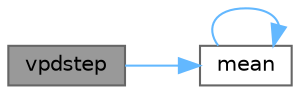 digraph "vpdstep"
{
 // LATEX_PDF_SIZE
  bgcolor="transparent";
  edge [fontname=Helvetica,fontsize=10,labelfontname=Helvetica,labelfontsize=10];
  node [fontname=Helvetica,fontsize=10,shape=box,height=0.2,width=0.4];
  rankdir="LR";
  Node1 [id="Node000001",label="vpdstep",height=0.2,width=0.4,color="gray40", fillcolor="grey60", style="filled", fontcolor="black",tooltip=" "];
  Node1 -> Node2 [id="edge1_Node000001_Node000002",color="steelblue1",style="solid",tooltip=" "];
  Node2 [id="Node000002",label="mean",height=0.2,width=0.4,color="grey40", fillcolor="white", style="filled",URL="$d0/d16/plot_years_8m.html#ab56d6299463603e33e83b98a0d8d108c",tooltip=" "];
  Node2 -> Node2 [id="edge2_Node000002_Node000002",color="steelblue1",style="solid",tooltip=" "];
}
